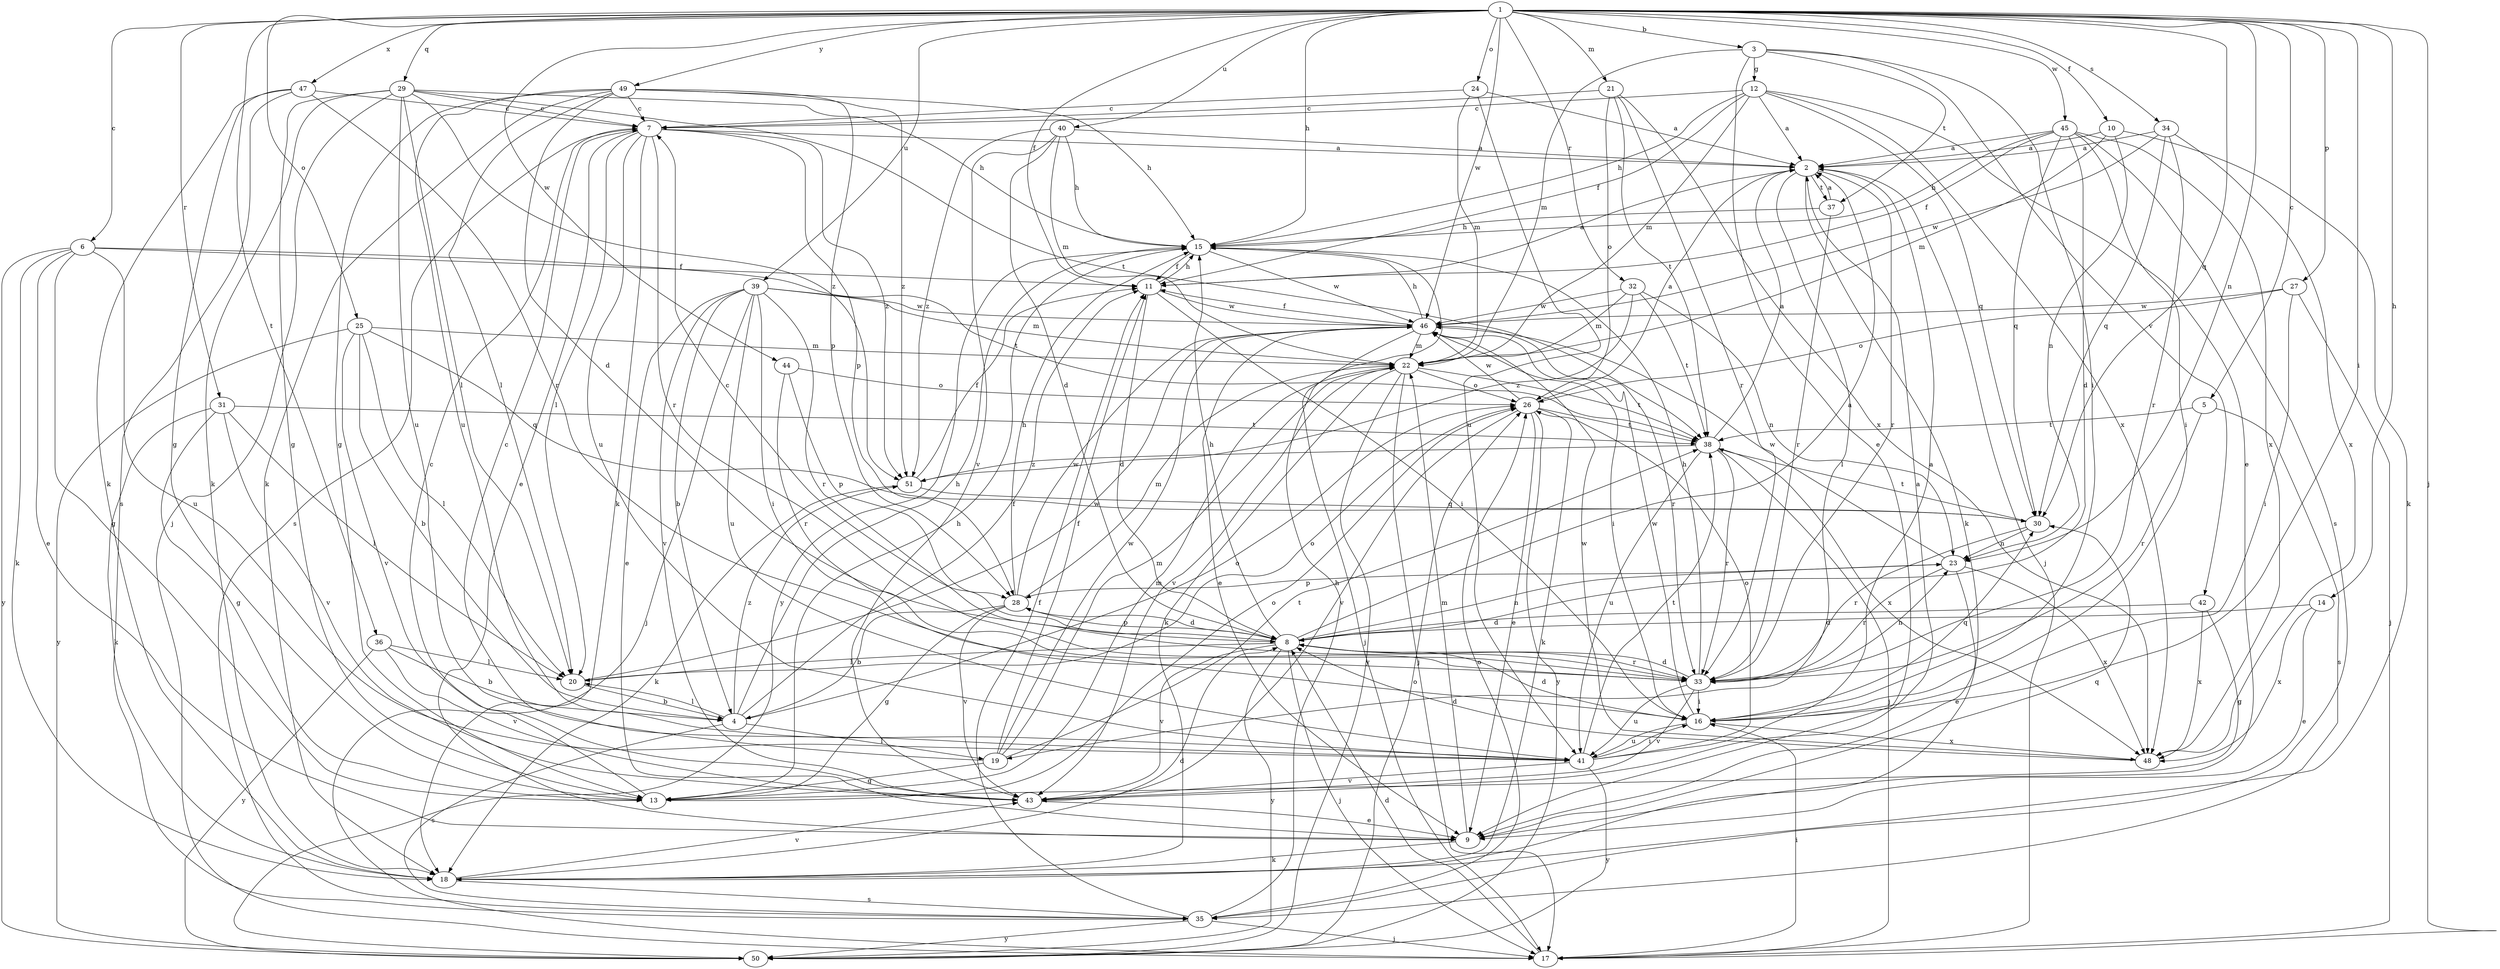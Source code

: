 strict digraph  {
	7 -> 2 [label=a];
	8 -> 2 [label=a];
	10 -> 2 [label=a];
	11 -> 2 [label=a];
	12 -> 2 [label=a];
	24 -> 2 [label=a];
	26 -> 2 [label=a];
	34 -> 2 [label=a];
	37 -> 2 [label=a];
	38 -> 2 [label=a];
	40 -> 2 [label=a];
	41 -> 2 [label=a];
	43 -> 2 [label=a];
	45 -> 2 [label=a];
	1 -> 3 [label=b];
	20 -> 4 [label=b];
	25 -> 4 [label=b];
	28 -> 4 [label=b];
	36 -> 4 [label=b];
	39 -> 4 [label=b];
	1 -> 5 [label=c];
	1 -> 6 [label=c];
	8 -> 7 [label=c];
	12 -> 7 [label=c];
	13 -> 7 [label=c];
	19 -> 7 [label=c];
	21 -> 7 [label=c];
	24 -> 7 [label=c];
	29 -> 7 [label=c];
	47 -> 7 [label=c];
	49 -> 7 [label=c];
	11 -> 8 [label=d];
	14 -> 8 [label=d];
	16 -> 8 [label=d];
	17 -> 8 [label=d];
	18 -> 8 [label=d];
	28 -> 8 [label=d];
	33 -> 8 [label=d];
	40 -> 8 [label=d];
	42 -> 8 [label=d];
	45 -> 8 [label=d];
	48 -> 8 [label=d];
	49 -> 8 [label=d];
	3 -> 9 [label=e];
	6 -> 9 [label=e];
	7 -> 9 [label=e];
	12 -> 9 [label=e];
	14 -> 9 [label=e];
	23 -> 9 [label=e];
	26 -> 9 [label=e];
	39 -> 9 [label=e];
	43 -> 9 [label=e];
	46 -> 9 [label=e];
	1 -> 10 [label=f];
	1 -> 11 [label=f];
	4 -> 11 [label=f];
	6 -> 11 [label=f];
	12 -> 11 [label=f];
	15 -> 11 [label=f];
	19 -> 11 [label=f];
	35 -> 11 [label=f];
	45 -> 11 [label=f];
	46 -> 11 [label=f];
	51 -> 11 [label=f];
	3 -> 12 [label=g];
	6 -> 13 [label=g];
	19 -> 13 [label=g];
	28 -> 13 [label=g];
	29 -> 13 [label=g];
	31 -> 13 [label=g];
	42 -> 13 [label=g];
	47 -> 13 [label=g];
	49 -> 13 [label=g];
	1 -> 14 [label=h];
	1 -> 15 [label=h];
	4 -> 15 [label=h];
	8 -> 15 [label=h];
	11 -> 15 [label=h];
	12 -> 15 [label=h];
	13 -> 15 [label=h];
	28 -> 15 [label=h];
	29 -> 15 [label=h];
	33 -> 15 [label=h];
	35 -> 15 [label=h];
	37 -> 15 [label=h];
	40 -> 15 [label=h];
	45 -> 15 [label=h];
	46 -> 15 [label=h];
	49 -> 15 [label=h];
	1 -> 16 [label=i];
	3 -> 16 [label=i];
	11 -> 16 [label=i];
	17 -> 16 [label=i];
	27 -> 16 [label=i];
	33 -> 16 [label=i];
	39 -> 16 [label=i];
	41 -> 16 [label=i];
	45 -> 16 [label=i];
	46 -> 16 [label=i];
	1 -> 17 [label=j];
	2 -> 17 [label=j];
	8 -> 17 [label=j];
	22 -> 17 [label=j];
	27 -> 17 [label=j];
	29 -> 17 [label=j];
	35 -> 17 [label=j];
	38 -> 17 [label=j];
	39 -> 17 [label=j];
	46 -> 17 [label=j];
	2 -> 18 [label=k];
	6 -> 18 [label=k];
	7 -> 18 [label=k];
	9 -> 18 [label=k];
	10 -> 18 [label=k];
	22 -> 18 [label=k];
	26 -> 18 [label=k];
	29 -> 18 [label=k];
	31 -> 18 [label=k];
	47 -> 18 [label=k];
	49 -> 18 [label=k];
	51 -> 18 [label=k];
	2 -> 19 [label=l];
	4 -> 19 [label=l];
	4 -> 20 [label=l];
	7 -> 20 [label=l];
	8 -> 20 [label=l];
	25 -> 20 [label=l];
	29 -> 20 [label=l];
	31 -> 20 [label=l];
	36 -> 20 [label=l];
	49 -> 20 [label=l];
	1 -> 21 [label=m];
	3 -> 22 [label=m];
	9 -> 22 [label=m];
	10 -> 22 [label=m];
	12 -> 22 [label=m];
	13 -> 22 [label=m];
	19 -> 22 [label=m];
	24 -> 22 [label=m];
	25 -> 22 [label=m];
	28 -> 22 [label=m];
	32 -> 22 [label=m];
	39 -> 22 [label=m];
	40 -> 22 [label=m];
	46 -> 22 [label=m];
	1 -> 23 [label=n];
	8 -> 23 [label=n];
	10 -> 23 [label=n];
	30 -> 23 [label=n];
	32 -> 23 [label=n];
	33 -> 23 [label=n];
	1 -> 24 [label=o];
	1 -> 25 [label=o];
	4 -> 26 [label=o];
	13 -> 26 [label=o];
	20 -> 26 [label=o];
	21 -> 26 [label=o];
	22 -> 26 [label=o];
	27 -> 26 [label=o];
	35 -> 26 [label=o];
	41 -> 26 [label=o];
	44 -> 26 [label=o];
	50 -> 26 [label=o];
	1 -> 27 [label=p];
	7 -> 28 [label=p];
	8 -> 28 [label=p];
	23 -> 28 [label=p];
	44 -> 28 [label=p];
	49 -> 28 [label=p];
	1 -> 29 [label=q];
	1 -> 30 [label=q];
	9 -> 30 [label=q];
	12 -> 30 [label=q];
	16 -> 30 [label=q];
	25 -> 30 [label=q];
	34 -> 30 [label=q];
	45 -> 30 [label=q];
	51 -> 30 [label=q];
	1 -> 31 [label=r];
	1 -> 32 [label=r];
	2 -> 33 [label=r];
	5 -> 33 [label=r];
	7 -> 33 [label=r];
	8 -> 33 [label=r];
	21 -> 33 [label=r];
	23 -> 33 [label=r];
	30 -> 33 [label=r];
	34 -> 33 [label=r];
	37 -> 33 [label=r];
	38 -> 33 [label=r];
	39 -> 33 [label=r];
	44 -> 33 [label=r];
	46 -> 33 [label=r];
	47 -> 33 [label=r];
	1 -> 34 [label=s];
	4 -> 35 [label=s];
	5 -> 35 [label=s];
	7 -> 35 [label=s];
	18 -> 35 [label=s];
	45 -> 35 [label=s];
	47 -> 35 [label=s];
	1 -> 36 [label=t];
	2 -> 37 [label=t];
	3 -> 37 [label=t];
	5 -> 38 [label=t];
	6 -> 38 [label=t];
	19 -> 38 [label=t];
	21 -> 38 [label=t];
	22 -> 38 [label=t];
	26 -> 38 [label=t];
	29 -> 38 [label=t];
	30 -> 38 [label=t];
	31 -> 38 [label=t];
	32 -> 38 [label=t];
	41 -> 38 [label=t];
	1 -> 39 [label=u];
	1 -> 40 [label=u];
	6 -> 41 [label=u];
	7 -> 41 [label=u];
	16 -> 41 [label=u];
	24 -> 41 [label=u];
	29 -> 41 [label=u];
	33 -> 41 [label=u];
	38 -> 41 [label=u];
	39 -> 41 [label=u];
	49 -> 41 [label=u];
	3 -> 42 [label=v];
	8 -> 43 [label=v];
	18 -> 43 [label=v];
	22 -> 43 [label=v];
	25 -> 43 [label=v];
	26 -> 43 [label=v];
	28 -> 43 [label=v];
	31 -> 43 [label=v];
	33 -> 43 [label=v];
	36 -> 43 [label=v];
	39 -> 43 [label=v];
	40 -> 43 [label=v];
	41 -> 43 [label=v];
	1 -> 44 [label=w];
	1 -> 45 [label=w];
	1 -> 46 [label=w];
	11 -> 46 [label=w];
	15 -> 46 [label=w];
	16 -> 46 [label=w];
	19 -> 46 [label=w];
	20 -> 46 [label=w];
	23 -> 46 [label=w];
	26 -> 46 [label=w];
	27 -> 46 [label=w];
	28 -> 46 [label=w];
	32 -> 46 [label=w];
	34 -> 46 [label=w];
	39 -> 46 [label=w];
	48 -> 46 [label=w];
	1 -> 47 [label=x];
	12 -> 48 [label=x];
	14 -> 48 [label=x];
	16 -> 48 [label=x];
	21 -> 48 [label=x];
	23 -> 48 [label=x];
	34 -> 48 [label=x];
	38 -> 48 [label=x];
	42 -> 48 [label=x];
	45 -> 48 [label=x];
	1 -> 49 [label=y];
	6 -> 50 [label=y];
	8 -> 50 [label=y];
	15 -> 50 [label=y];
	22 -> 50 [label=y];
	25 -> 50 [label=y];
	26 -> 50 [label=y];
	35 -> 50 [label=y];
	36 -> 50 [label=y];
	41 -> 50 [label=y];
	4 -> 51 [label=z];
	7 -> 51 [label=z];
	29 -> 51 [label=z];
	32 -> 51 [label=z];
	38 -> 51 [label=z];
	40 -> 51 [label=z];
	49 -> 51 [label=z];
}
